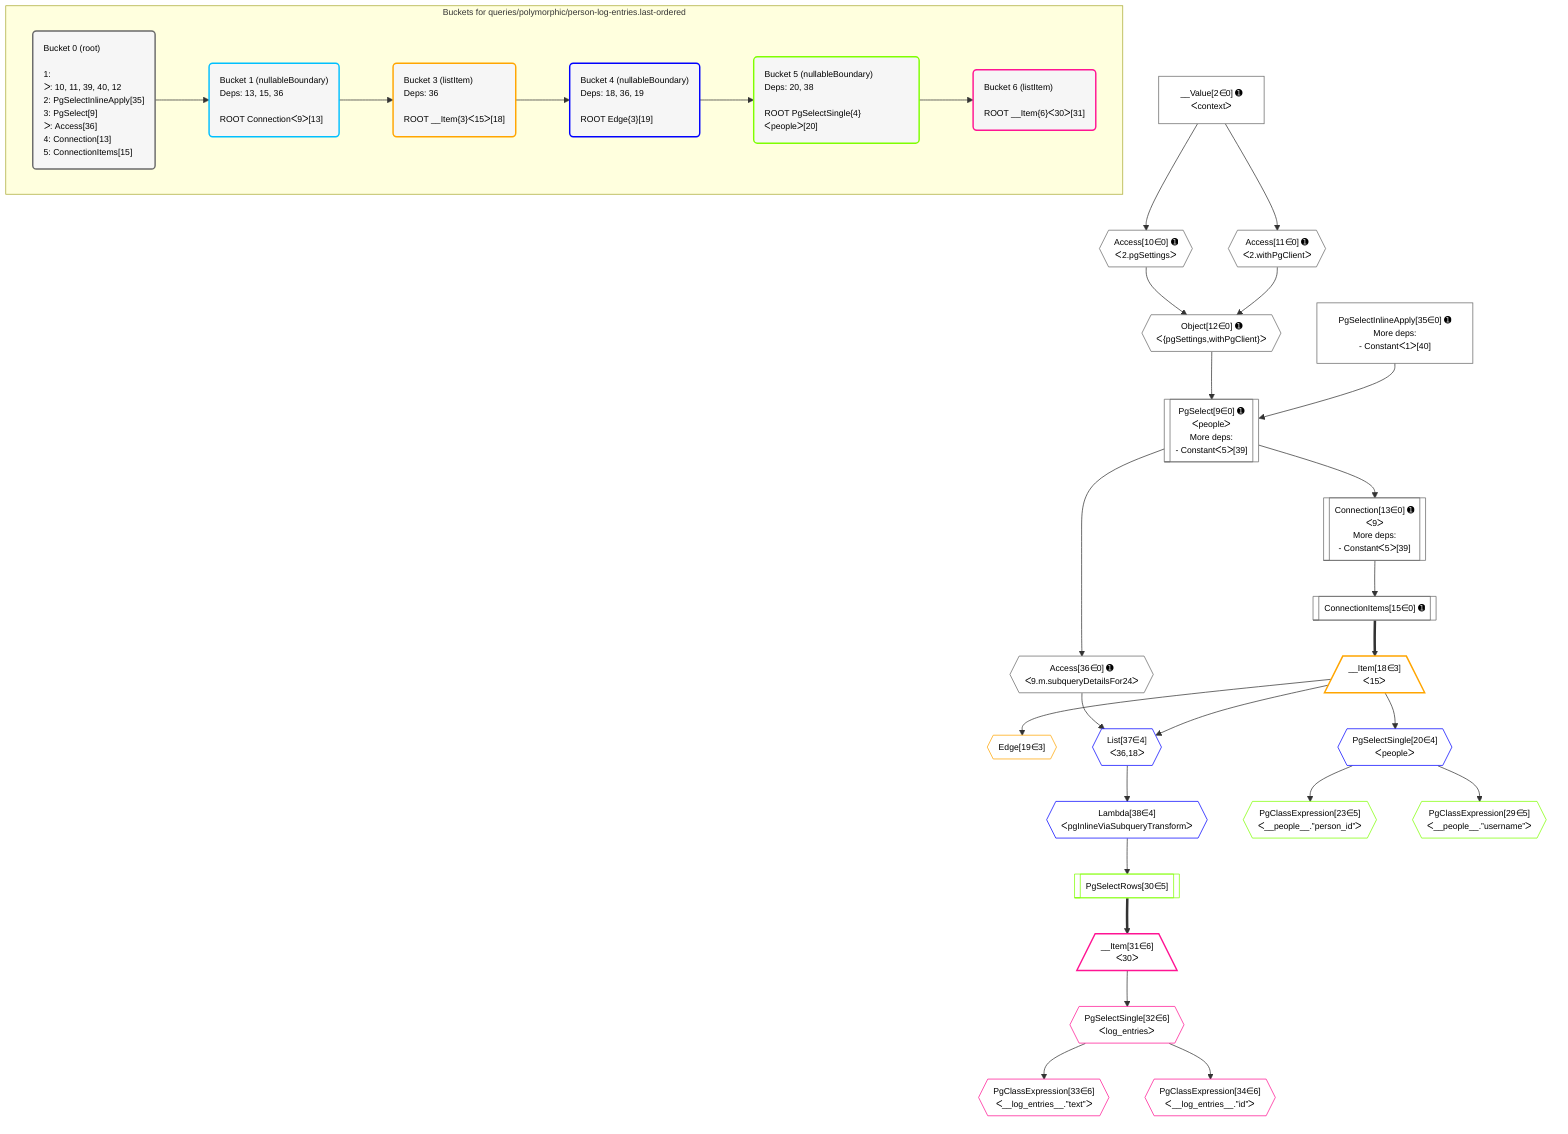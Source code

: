 %%{init: {'themeVariables': { 'fontSize': '12px'}}}%%
graph TD
    classDef path fill:#eee,stroke:#000,color:#000
    classDef plan fill:#fff,stroke-width:1px,color:#000
    classDef itemplan fill:#fff,stroke-width:2px,color:#000
    classDef unbatchedplan fill:#dff,stroke-width:1px,color:#000
    classDef sideeffectplan fill:#fcc,stroke-width:2px,color:#000
    classDef bucket fill:#f6f6f6,color:#000,stroke-width:2px,text-align:left

    subgraph "Buckets for queries/polymorphic/person-log-entries.last-ordered"
    Bucket0("Bucket 0 (root)<br /><br />1: <br />ᐳ: 10, 11, 39, 40, 12<br />2: PgSelectInlineApply[35]<br />3: PgSelect[9]<br />ᐳ: Access[36]<br />4: Connection[13]<br />5: ConnectionItems[15]"):::bucket
    Bucket1("Bucket 1 (nullableBoundary)<br />Deps: 13, 15, 36<br /><br />ROOT Connectionᐸ9ᐳ[13]"):::bucket
    Bucket3("Bucket 3 (listItem)<br />Deps: 36<br /><br />ROOT __Item{3}ᐸ15ᐳ[18]"):::bucket
    Bucket4("Bucket 4 (nullableBoundary)<br />Deps: 18, 36, 19<br /><br />ROOT Edge{3}[19]"):::bucket
    Bucket5("Bucket 5 (nullableBoundary)<br />Deps: 20, 38<br /><br />ROOT PgSelectSingle{4}ᐸpeopleᐳ[20]"):::bucket
    Bucket6("Bucket 6 (listItem)<br /><br />ROOT __Item{6}ᐸ30ᐳ[31]"):::bucket
    end
    Bucket0 --> Bucket1
    Bucket1 --> Bucket3
    Bucket3 --> Bucket4
    Bucket4 --> Bucket5
    Bucket5 --> Bucket6

    %% plan dependencies
    PgSelect9[["PgSelect[9∈0] ➊<br />ᐸpeopleᐳ<br />More deps:<br />- Constantᐸ5ᐳ[39]"]]:::plan
    Object12{{"Object[12∈0] ➊<br />ᐸ{pgSettings,withPgClient}ᐳ"}}:::plan
    PgSelectInlineApply35["PgSelectInlineApply[35∈0] ➊<br />More deps:<br />- Constantᐸ1ᐳ[40]"]:::plan
    Object12 & PgSelectInlineApply35 --> PgSelect9
    Access10{{"Access[10∈0] ➊<br />ᐸ2.pgSettingsᐳ"}}:::plan
    Access11{{"Access[11∈0] ➊<br />ᐸ2.withPgClientᐳ"}}:::plan
    Access10 & Access11 --> Object12
    Connection13[["Connection[13∈0] ➊<br />ᐸ9ᐳ<br />More deps:<br />- Constantᐸ5ᐳ[39]"]]:::plan
    PgSelect9 --> Connection13
    __Value2["__Value[2∈0] ➊<br />ᐸcontextᐳ"]:::plan
    __Value2 --> Access10
    __Value2 --> Access11
    ConnectionItems15[["ConnectionItems[15∈0] ➊"]]:::plan
    Connection13 --> ConnectionItems15
    Access36{{"Access[36∈0] ➊<br />ᐸ9.m.subqueryDetailsFor24ᐳ"}}:::plan
    PgSelect9 --> Access36
    __Item18[/"__Item[18∈3]<br />ᐸ15ᐳ"\]:::itemplan
    ConnectionItems15 ==> __Item18
    Edge19{{"Edge[19∈3]"}}:::plan
    __Item18 --> Edge19
    List37{{"List[37∈4]<br />ᐸ36,18ᐳ"}}:::plan
    Access36 & __Item18 --> List37
    PgSelectSingle20{{"PgSelectSingle[20∈4]<br />ᐸpeopleᐳ"}}:::plan
    __Item18 --> PgSelectSingle20
    Lambda38{{"Lambda[38∈4]<br />ᐸpgInlineViaSubqueryTransformᐳ"}}:::plan
    List37 --> Lambda38
    PgClassExpression23{{"PgClassExpression[23∈5]<br />ᐸ__people__.”person_id”ᐳ"}}:::plan
    PgSelectSingle20 --> PgClassExpression23
    PgClassExpression29{{"PgClassExpression[29∈5]<br />ᐸ__people__.”username”ᐳ"}}:::plan
    PgSelectSingle20 --> PgClassExpression29
    PgSelectRows30[["PgSelectRows[30∈5]"]]:::plan
    Lambda38 --> PgSelectRows30
    __Item31[/"__Item[31∈6]<br />ᐸ30ᐳ"\]:::itemplan
    PgSelectRows30 ==> __Item31
    PgSelectSingle32{{"PgSelectSingle[32∈6]<br />ᐸlog_entriesᐳ"}}:::plan
    __Item31 --> PgSelectSingle32
    PgClassExpression33{{"PgClassExpression[33∈6]<br />ᐸ__log_entries__.”text”ᐳ"}}:::plan
    PgSelectSingle32 --> PgClassExpression33
    PgClassExpression34{{"PgClassExpression[34∈6]<br />ᐸ__log_entries__.”id”ᐳ"}}:::plan
    PgSelectSingle32 --> PgClassExpression34

    %% define steps
    classDef bucket0 stroke:#696969
    class Bucket0,__Value2,PgSelect9,Access10,Access11,Object12,Connection13,ConnectionItems15,PgSelectInlineApply35,Access36 bucket0
    classDef bucket1 stroke:#00bfff
    class Bucket1 bucket1
    classDef bucket3 stroke:#ffa500
    class Bucket3,__Item18,Edge19 bucket3
    classDef bucket4 stroke:#0000ff
    class Bucket4,PgSelectSingle20,List37,Lambda38 bucket4
    classDef bucket5 stroke:#7fff00
    class Bucket5,PgClassExpression23,PgClassExpression29,PgSelectRows30 bucket5
    classDef bucket6 stroke:#ff1493
    class Bucket6,__Item31,PgSelectSingle32,PgClassExpression33,PgClassExpression34 bucket6
